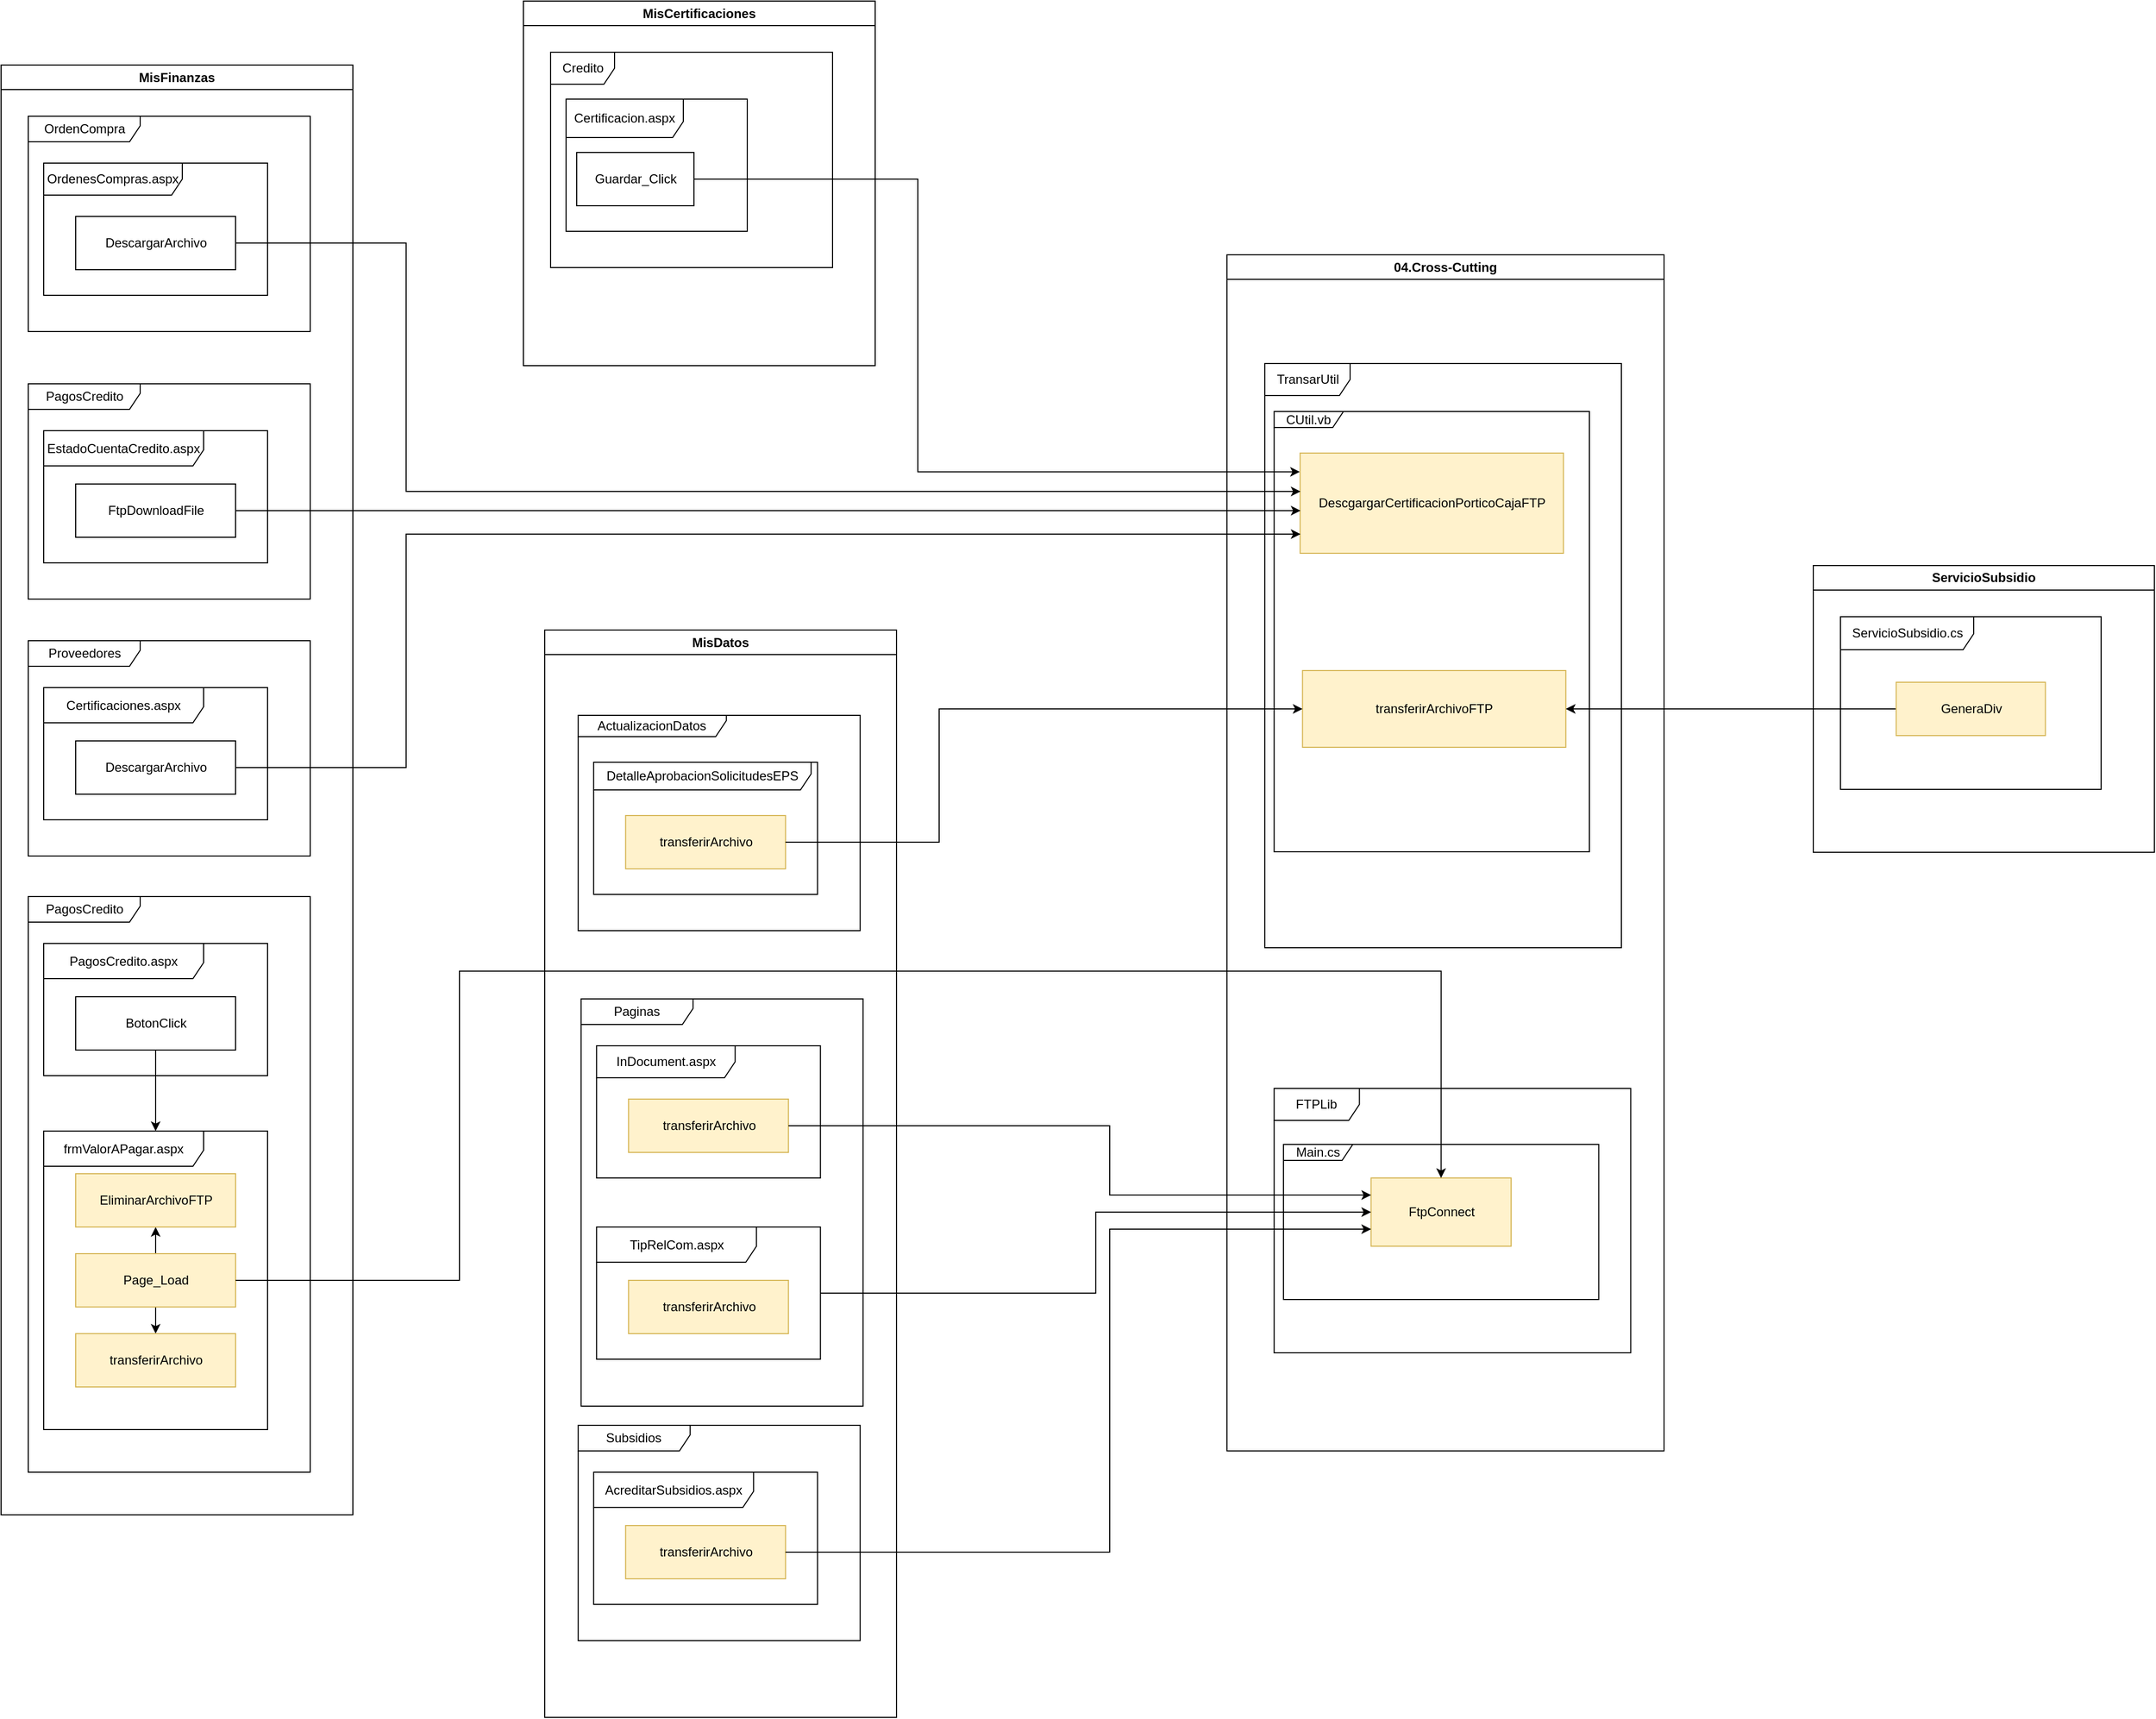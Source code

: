 <mxfile version="13.3.0" type="github">
  <diagram name="Page-1" id="e7e014a7-5840-1c2e-5031-d8a46d1fe8dd">
    <mxGraphModel dx="3776" dy="2313" grid="1" gridSize="10" guides="1" tooltips="1" connect="1" arrows="1" fold="1" page="1" pageScale="1" pageWidth="1169" pageHeight="826" background="#ffffff" math="0" shadow="0">
      <root>
        <mxCell id="0" />
        <mxCell id="1" parent="0" />
        <mxCell id="2" value="MisCertificaciones" style="swimlane;whiteSpace=wrap" parent="1" vertex="1">
          <mxGeometry x="-220" y="-110" width="330" height="342" as="geometry" />
        </mxCell>
        <mxCell id="z6HRuHsra1VzPBBbZyOo-50" value="Credito" style="shape=umlFrame;whiteSpace=wrap;html=1;" vertex="1" parent="2">
          <mxGeometry x="25.5" y="48" width="264.5" height="202" as="geometry" />
        </mxCell>
        <mxCell id="z6HRuHsra1VzPBBbZyOo-51" value="Certificacion.aspx" style="shape=umlFrame;whiteSpace=wrap;html=1;width=110;height=36;" vertex="1" parent="2">
          <mxGeometry x="40" y="92" width="170" height="124" as="geometry" />
        </mxCell>
        <mxCell id="z6HRuHsra1VzPBBbZyOo-52" value="Guardar_Click" style="html=1;" vertex="1" parent="2">
          <mxGeometry x="50" y="142" width="110" height="50" as="geometry" />
        </mxCell>
        <mxCell id="3" value="04.Cross-Cutting" style="swimlane;whiteSpace=wrap;startSize=23;" parent="1" vertex="1">
          <mxGeometry x="440" y="128" width="410" height="1122" as="geometry" />
        </mxCell>
        <mxCell id="z6HRuHsra1VzPBBbZyOo-41" value="TransarUtil" style="shape=umlFrame;whiteSpace=wrap;html=1;width=80;height=30;" vertex="1" parent="3">
          <mxGeometry x="35.5" y="102" width="334.5" height="548" as="geometry" />
        </mxCell>
        <mxCell id="z6HRuHsra1VzPBBbZyOo-42" value="CUtil.vb" style="shape=umlFrame;whiteSpace=wrap;html=1;width=65;height=15;" vertex="1" parent="3">
          <mxGeometry x="44.25" y="147" width="295.75" height="413" as="geometry" />
        </mxCell>
        <mxCell id="z6HRuHsra1VzPBBbZyOo-43" value="DescgargarCertificacionPorticoCajaFTP" style="html=1;fillColor=#fff2cc;strokeColor=#d6b656;" vertex="1" parent="3">
          <mxGeometry x="68.62" y="186" width="247" height="94" as="geometry" />
        </mxCell>
        <mxCell id="z6HRuHsra1VzPBBbZyOo-45" value="FTPLib" style="shape=umlFrame;whiteSpace=wrap;html=1;width=80;height=30;" vertex="1" parent="3">
          <mxGeometry x="44.25" y="782" width="334.5" height="248" as="geometry" />
        </mxCell>
        <mxCell id="z6HRuHsra1VzPBBbZyOo-46" value="Main.cs" style="shape=umlFrame;whiteSpace=wrap;html=1;width=65;height=15;" vertex="1" parent="3">
          <mxGeometry x="53" y="834.5" width="295.75" height="145.5" as="geometry" />
        </mxCell>
        <mxCell id="z6HRuHsra1VzPBBbZyOo-47" value="FtpConnect" style="html=1;fillColor=#fff2cc;strokeColor=#d6b656;" vertex="1" parent="3">
          <mxGeometry x="135.18" y="866" width="131.37" height="64" as="geometry" />
        </mxCell>
        <mxCell id="z6HRuHsra1VzPBBbZyOo-49" value="transferirArchivoFTP" style="html=1;fillColor=#fff2cc;strokeColor=#d6b656;" vertex="1" parent="3">
          <mxGeometry x="70.86" y="390" width="247" height="72" as="geometry" />
        </mxCell>
        <mxCell id="z6HRuHsra1VzPBBbZyOo-57" value="MisFinanzas" style="swimlane;whiteSpace=wrap" vertex="1" parent="1">
          <mxGeometry x="-710" y="-50" width="330" height="1360" as="geometry" />
        </mxCell>
        <mxCell id="z6HRuHsra1VzPBBbZyOo-58" value="OrdenCompra" style="shape=umlFrame;whiteSpace=wrap;html=1;width=105;height=24;" vertex="1" parent="z6HRuHsra1VzPBBbZyOo-57">
          <mxGeometry x="25.5" y="48" width="264.5" height="202" as="geometry" />
        </mxCell>
        <mxCell id="z6HRuHsra1VzPBBbZyOo-59" value="OrdenesCompras.aspx" style="shape=umlFrame;whiteSpace=wrap;html=1;width=130;height=30;" vertex="1" parent="z6HRuHsra1VzPBBbZyOo-57">
          <mxGeometry x="40" y="92" width="210" height="124" as="geometry" />
        </mxCell>
        <mxCell id="z6HRuHsra1VzPBBbZyOo-60" value="DescargarArchivo" style="html=1;" vertex="1" parent="z6HRuHsra1VzPBBbZyOo-57">
          <mxGeometry x="70" y="142" width="150" height="50" as="geometry" />
        </mxCell>
        <mxCell id="z6HRuHsra1VzPBBbZyOo-64" value="PagosCredito" style="shape=umlFrame;whiteSpace=wrap;html=1;width=105;height=24;" vertex="1" parent="z6HRuHsra1VzPBBbZyOo-57">
          <mxGeometry x="25.5" y="299" width="264.5" height="202" as="geometry" />
        </mxCell>
        <mxCell id="z6HRuHsra1VzPBBbZyOo-65" value="EstadoCuentaCredito.aspx" style="shape=umlFrame;whiteSpace=wrap;html=1;width=150;height=33;" vertex="1" parent="z6HRuHsra1VzPBBbZyOo-57">
          <mxGeometry x="40" y="343" width="210" height="124" as="geometry" />
        </mxCell>
        <mxCell id="z6HRuHsra1VzPBBbZyOo-66" value="FtpDownloadFile" style="html=1;" vertex="1" parent="z6HRuHsra1VzPBBbZyOo-57">
          <mxGeometry x="70" y="393" width="150" height="50" as="geometry" />
        </mxCell>
        <mxCell id="z6HRuHsra1VzPBBbZyOo-67" value="Proveedores" style="shape=umlFrame;whiteSpace=wrap;html=1;width=105;height=24;" vertex="1" parent="z6HRuHsra1VzPBBbZyOo-57">
          <mxGeometry x="25.5" y="540" width="264.5" height="202" as="geometry" />
        </mxCell>
        <mxCell id="z6HRuHsra1VzPBBbZyOo-68" value="Certificaciones.aspx" style="shape=umlFrame;whiteSpace=wrap;html=1;width=150;height=33;" vertex="1" parent="z6HRuHsra1VzPBBbZyOo-57">
          <mxGeometry x="40" y="584" width="210" height="124" as="geometry" />
        </mxCell>
        <mxCell id="z6HRuHsra1VzPBBbZyOo-69" value="DescargarArchivo" style="html=1;" vertex="1" parent="z6HRuHsra1VzPBBbZyOo-57">
          <mxGeometry x="70" y="634" width="150" height="50" as="geometry" />
        </mxCell>
        <mxCell id="z6HRuHsra1VzPBBbZyOo-124" value="PagosCredito" style="shape=umlFrame;whiteSpace=wrap;html=1;width=105;height=24;" vertex="1" parent="z6HRuHsra1VzPBBbZyOo-57">
          <mxGeometry x="25.5" y="780" width="264.5" height="540" as="geometry" />
        </mxCell>
        <mxCell id="z6HRuHsra1VzPBBbZyOo-125" value="PagosCredito.aspx" style="shape=umlFrame;whiteSpace=wrap;html=1;width=150;height=33;" vertex="1" parent="z6HRuHsra1VzPBBbZyOo-57">
          <mxGeometry x="40" y="824" width="210" height="124" as="geometry" />
        </mxCell>
        <mxCell id="z6HRuHsra1VzPBBbZyOo-133" style="edgeStyle=orthogonalEdgeStyle;rounded=0;orthogonalLoop=1;jettySize=auto;html=1;" edge="1" parent="z6HRuHsra1VzPBBbZyOo-57" source="z6HRuHsra1VzPBBbZyOo-126" target="z6HRuHsra1VzPBBbZyOo-131">
          <mxGeometry relative="1" as="geometry" />
        </mxCell>
        <mxCell id="z6HRuHsra1VzPBBbZyOo-126" value="BotonClick" style="html=1;" vertex="1" parent="z6HRuHsra1VzPBBbZyOo-57">
          <mxGeometry x="70" y="874" width="150" height="50" as="geometry" />
        </mxCell>
        <mxCell id="z6HRuHsra1VzPBBbZyOo-131" value="frmValorAPagar.aspx" style="shape=umlFrame;whiteSpace=wrap;html=1;width=150;height=33;" vertex="1" parent="z6HRuHsra1VzPBBbZyOo-57">
          <mxGeometry x="40" y="1000" width="210" height="280" as="geometry" />
        </mxCell>
        <mxCell id="z6HRuHsra1VzPBBbZyOo-138" style="edgeStyle=orthogonalEdgeStyle;rounded=0;orthogonalLoop=1;jettySize=auto;html=1;" edge="1" parent="z6HRuHsra1VzPBBbZyOo-57" source="z6HRuHsra1VzPBBbZyOo-132" target="z6HRuHsra1VzPBBbZyOo-137">
          <mxGeometry relative="1" as="geometry" />
        </mxCell>
        <mxCell id="z6HRuHsra1VzPBBbZyOo-139" style="edgeStyle=orthogonalEdgeStyle;rounded=0;orthogonalLoop=1;jettySize=auto;html=1;" edge="1" parent="z6HRuHsra1VzPBBbZyOo-57" source="z6HRuHsra1VzPBBbZyOo-132" target="z6HRuHsra1VzPBBbZyOo-134">
          <mxGeometry relative="1" as="geometry" />
        </mxCell>
        <mxCell id="z6HRuHsra1VzPBBbZyOo-132" value="Page_Load" style="html=1;fillColor=#fff2cc;strokeColor=#d6b656;" vertex="1" parent="z6HRuHsra1VzPBBbZyOo-57">
          <mxGeometry x="70" y="1115" width="150" height="50" as="geometry" />
        </mxCell>
        <mxCell id="z6HRuHsra1VzPBBbZyOo-134" value="transferirArchivo" style="html=1;fillColor=#fff2cc;strokeColor=#d6b656;" vertex="1" parent="z6HRuHsra1VzPBBbZyOo-57">
          <mxGeometry x="70" y="1190" width="150" height="50" as="geometry" />
        </mxCell>
        <mxCell id="z6HRuHsra1VzPBBbZyOo-137" value="EliminarArchivoFTP" style="html=1;fillColor=#fff2cc;strokeColor=#d6b656;" vertex="1" parent="z6HRuHsra1VzPBBbZyOo-57">
          <mxGeometry x="70" y="1040" width="150" height="50" as="geometry" />
        </mxCell>
        <mxCell id="z6HRuHsra1VzPBBbZyOo-70" style="edgeStyle=orthogonalEdgeStyle;rounded=0;orthogonalLoop=1;jettySize=auto;html=1;entryX=-0.001;entryY=0.187;entryDx=0;entryDy=0;entryPerimeter=0;" edge="1" parent="1" source="z6HRuHsra1VzPBBbZyOo-52" target="z6HRuHsra1VzPBBbZyOo-43">
          <mxGeometry relative="1" as="geometry">
            <Array as="points">
              <mxPoint x="150" y="57" />
              <mxPoint x="150" y="332" />
            </Array>
          </mxGeometry>
        </mxCell>
        <mxCell id="z6HRuHsra1VzPBBbZyOo-71" style="edgeStyle=orthogonalEdgeStyle;rounded=0;orthogonalLoop=1;jettySize=auto;html=1;" edge="1" parent="1" source="z6HRuHsra1VzPBBbZyOo-60">
          <mxGeometry relative="1" as="geometry">
            <mxPoint x="509" y="350" as="targetPoint" />
            <Array as="points">
              <mxPoint x="-330" y="117" />
              <mxPoint x="-330" y="350" />
            </Array>
          </mxGeometry>
        </mxCell>
        <mxCell id="z6HRuHsra1VzPBBbZyOo-74" style="edgeStyle=orthogonalEdgeStyle;rounded=0;orthogonalLoop=1;jettySize=auto;html=1;" edge="1" parent="1" source="z6HRuHsra1VzPBBbZyOo-69">
          <mxGeometry relative="1" as="geometry">
            <mxPoint x="509" y="390" as="targetPoint" />
            <Array as="points">
              <mxPoint x="-330" y="609" />
              <mxPoint x="-330" y="390" />
              <mxPoint x="509" y="390" />
            </Array>
          </mxGeometry>
        </mxCell>
        <mxCell id="z6HRuHsra1VzPBBbZyOo-90" value="MisDatos" style="swimlane;whiteSpace=wrap" vertex="1" parent="1">
          <mxGeometry x="-200" y="480" width="330" height="1020" as="geometry" />
        </mxCell>
        <mxCell id="z6HRuHsra1VzPBBbZyOo-91" value="Paginas" style="shape=umlFrame;whiteSpace=wrap;html=1;width=105;height=24;" vertex="1" parent="z6HRuHsra1VzPBBbZyOo-90">
          <mxGeometry x="34.13" y="346" width="264.5" height="382" as="geometry" />
        </mxCell>
        <mxCell id="z6HRuHsra1VzPBBbZyOo-92" value="InDocument.aspx" style="shape=umlFrame;whiteSpace=wrap;html=1;width=130;height=30;" vertex="1" parent="z6HRuHsra1VzPBBbZyOo-90">
          <mxGeometry x="48.63" y="390" width="210" height="124" as="geometry" />
        </mxCell>
        <mxCell id="z6HRuHsra1VzPBBbZyOo-93" value="transferirArchivo" style="html=1;fillColor=#fff2cc;strokeColor=#d6b656;" vertex="1" parent="z6HRuHsra1VzPBBbZyOo-90">
          <mxGeometry x="78.63" y="440" width="150" height="50" as="geometry" />
        </mxCell>
        <mxCell id="z6HRuHsra1VzPBBbZyOo-94" value="Subsidios" style="shape=umlFrame;whiteSpace=wrap;html=1;width=105;height=24;" vertex="1" parent="z6HRuHsra1VzPBBbZyOo-90">
          <mxGeometry x="31.38" y="746" width="264.5" height="202" as="geometry" />
        </mxCell>
        <mxCell id="z6HRuHsra1VzPBBbZyOo-95" value="AcreditarSubsidios.aspx" style="shape=umlFrame;whiteSpace=wrap;html=1;width=150;height=33;" vertex="1" parent="z6HRuHsra1VzPBBbZyOo-90">
          <mxGeometry x="45.88" y="790" width="210" height="124" as="geometry" />
        </mxCell>
        <mxCell id="z6HRuHsra1VzPBBbZyOo-96" value="transferirArchivo" style="html=1;fillColor=#fff2cc;strokeColor=#d6b656;" vertex="1" parent="z6HRuHsra1VzPBBbZyOo-90">
          <mxGeometry x="75.88" y="840" width="150" height="50" as="geometry" />
        </mxCell>
        <mxCell id="z6HRuHsra1VzPBBbZyOo-97" value="TipRelCom.aspx" style="shape=umlFrame;whiteSpace=wrap;html=1;width=150;height=33;" vertex="1" parent="z6HRuHsra1VzPBBbZyOo-90">
          <mxGeometry x="48.63" y="560" width="210" height="124" as="geometry" />
        </mxCell>
        <mxCell id="z6HRuHsra1VzPBBbZyOo-98" value="transferirArchivo" style="html=1;fillColor=#fff2cc;strokeColor=#d6b656;" vertex="1" parent="z6HRuHsra1VzPBBbZyOo-90">
          <mxGeometry x="78.63" y="610" width="150" height="50" as="geometry" />
        </mxCell>
        <mxCell id="z6HRuHsra1VzPBBbZyOo-104" value="ActualizacionDatos" style="shape=umlFrame;whiteSpace=wrap;html=1;width=139;height=20;" vertex="1" parent="z6HRuHsra1VzPBBbZyOo-90">
          <mxGeometry x="31.38" y="80" width="264.5" height="202" as="geometry" />
        </mxCell>
        <mxCell id="z6HRuHsra1VzPBBbZyOo-105" value="DetalleAprobacionSolicitudesEPS" style="shape=umlFrame;whiteSpace=wrap;html=1;width=204;height=26;" vertex="1" parent="z6HRuHsra1VzPBBbZyOo-90">
          <mxGeometry x="45.88" y="124" width="210" height="124" as="geometry" />
        </mxCell>
        <mxCell id="z6HRuHsra1VzPBBbZyOo-106" value="transferirArchivo" style="html=1;fillColor=#fff2cc;strokeColor=#d6b656;" vertex="1" parent="z6HRuHsra1VzPBBbZyOo-90">
          <mxGeometry x="75.88" y="174" width="150" height="50" as="geometry" />
        </mxCell>
        <mxCell id="z6HRuHsra1VzPBBbZyOo-107" style="edgeStyle=orthogonalEdgeStyle;rounded=0;orthogonalLoop=1;jettySize=auto;html=1;entryX=0;entryY=0.5;entryDx=0;entryDy=0;" edge="1" parent="1" source="z6HRuHsra1VzPBBbZyOo-106" target="z6HRuHsra1VzPBBbZyOo-49">
          <mxGeometry relative="1" as="geometry">
            <Array as="points">
              <mxPoint x="170" y="679" />
              <mxPoint x="170" y="554" />
            </Array>
          </mxGeometry>
        </mxCell>
        <mxCell id="z6HRuHsra1VzPBBbZyOo-108" style="edgeStyle=orthogonalEdgeStyle;rounded=0;orthogonalLoop=1;jettySize=auto;html=1;entryX=0;entryY=0.25;entryDx=0;entryDy=0;" edge="1" parent="1" source="z6HRuHsra1VzPBBbZyOo-93" target="z6HRuHsra1VzPBBbZyOo-47">
          <mxGeometry relative="1" as="geometry">
            <Array as="points">
              <mxPoint x="330" y="945" />
              <mxPoint x="330" y="1010" />
            </Array>
          </mxGeometry>
        </mxCell>
        <mxCell id="z6HRuHsra1VzPBBbZyOo-109" style="edgeStyle=orthogonalEdgeStyle;rounded=0;orthogonalLoop=1;jettySize=auto;html=1;entryX=0;entryY=0.5;entryDx=0;entryDy=0;" edge="1" parent="1" source="z6HRuHsra1VzPBBbZyOo-97" target="z6HRuHsra1VzPBBbZyOo-47">
          <mxGeometry relative="1" as="geometry" />
        </mxCell>
        <mxCell id="z6HRuHsra1VzPBBbZyOo-110" style="edgeStyle=orthogonalEdgeStyle;rounded=0;orthogonalLoop=1;jettySize=auto;html=1;entryX=0;entryY=0.75;entryDx=0;entryDy=0;" edge="1" parent="1" source="z6HRuHsra1VzPBBbZyOo-96" target="z6HRuHsra1VzPBBbZyOo-47">
          <mxGeometry relative="1" as="geometry">
            <Array as="points">
              <mxPoint x="330" y="1345" />
              <mxPoint x="330" y="1042" />
            </Array>
          </mxGeometry>
        </mxCell>
        <mxCell id="z6HRuHsra1VzPBBbZyOo-112" style="edgeStyle=orthogonalEdgeStyle;rounded=0;orthogonalLoop=1;jettySize=auto;html=1;" edge="1" parent="1" source="z6HRuHsra1VzPBBbZyOo-66">
          <mxGeometry relative="1" as="geometry">
            <mxPoint x="509" y="368" as="targetPoint" />
            <Array as="points">
              <mxPoint x="509" y="368" />
            </Array>
          </mxGeometry>
        </mxCell>
        <mxCell id="z6HRuHsra1VzPBBbZyOo-119" style="edgeStyle=orthogonalEdgeStyle;rounded=0;orthogonalLoop=1;jettySize=auto;html=1;entryX=1;entryY=0.5;entryDx=0;entryDy=0;exitX=0;exitY=0.5;exitDx=0;exitDy=0;" edge="1" parent="1" source="z6HRuHsra1VzPBBbZyOo-117" target="z6HRuHsra1VzPBBbZyOo-49">
          <mxGeometry relative="1" as="geometry" />
        </mxCell>
        <mxCell id="z6HRuHsra1VzPBBbZyOo-114" value="ServicioSubsidio" style="swimlane;whiteSpace=wrap" vertex="1" parent="1">
          <mxGeometry x="990" y="419.5" width="320" height="269" as="geometry" />
        </mxCell>
        <mxCell id="z6HRuHsra1VzPBBbZyOo-115" value="ServicioSubsidio.cs" style="shape=umlFrame;whiteSpace=wrap;html=1;width=125;height=31;" vertex="1" parent="z6HRuHsra1VzPBBbZyOo-114">
          <mxGeometry x="25.5" y="48" width="244.5" height="162" as="geometry" />
        </mxCell>
        <mxCell id="z6HRuHsra1VzPBBbZyOo-117" value="GeneraDiv" style="html=1;fillColor=#fff2cc;strokeColor=#d6b656;" vertex="1" parent="z6HRuHsra1VzPBBbZyOo-114">
          <mxGeometry x="77.75" y="109.5" width="140" height="50" as="geometry" />
        </mxCell>
        <mxCell id="z6HRuHsra1VzPBBbZyOo-140" style="edgeStyle=orthogonalEdgeStyle;rounded=0;orthogonalLoop=1;jettySize=auto;html=1;entryX=0.5;entryY=0;entryDx=0;entryDy=0;" edge="1" parent="1" source="z6HRuHsra1VzPBBbZyOo-132" target="z6HRuHsra1VzPBBbZyOo-47">
          <mxGeometry relative="1" as="geometry">
            <Array as="points">
              <mxPoint x="-280" y="1090" />
              <mxPoint x="-280" y="800" />
              <mxPoint x="641" y="800" />
            </Array>
          </mxGeometry>
        </mxCell>
      </root>
    </mxGraphModel>
  </diagram>
</mxfile>
